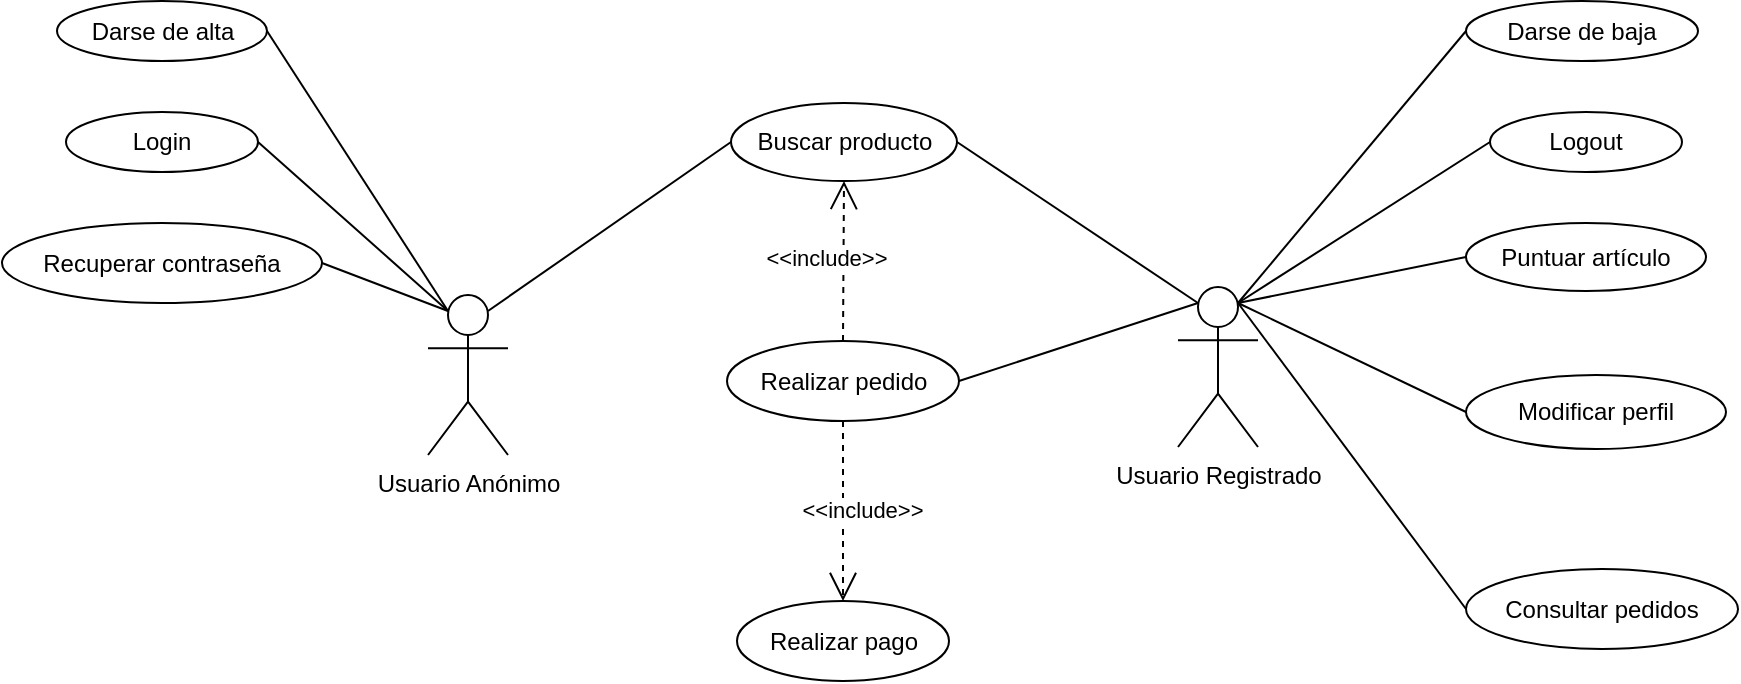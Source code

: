 <mxfile version="12.0.0" type="device" pages="1"><diagram name="Page-1" id="e7e014a7-5840-1c2e-5031-d8a46d1fe8dd"><mxGraphModel dx="1446" dy="736" grid="1" gridSize="10" guides="1" tooltips="1" connect="1" arrows="1" fold="1" page="1" pageScale="1" pageWidth="1169" pageHeight="826" background="#ffffff" math="0" shadow="0"><root><mxCell id="0"/><mxCell id="1" parent="0"/><mxCell id="yu4y-RxOPxvFgfwygN1e-41" value="&lt;div&gt;Usuario Anónimo&lt;/div&gt;" style="shape=umlActor;verticalLabelPosition=bottom;labelBackgroundColor=#ffffff;verticalAlign=top;html=1;outlineConnect=0;" parent="1" vertex="1"><mxGeometry x="331" y="321.5" width="40" height="80" as="geometry"/></mxCell><mxCell id="yu4y-RxOPxvFgfwygN1e-61" value="Darse de alta" style="ellipse;whiteSpace=wrap;html=1;" parent="1" vertex="1"><mxGeometry x="145.5" y="174.5" width="105" height="30" as="geometry"/></mxCell><mxCell id="yu4y-RxOPxvFgfwygN1e-64" value="Buscar producto" style="ellipse;whiteSpace=wrap;html=1;" parent="1" vertex="1"><mxGeometry x="482.5" y="225.5" width="113" height="39" as="geometry"/></mxCell><mxCell id="yu4y-RxOPxvFgfwygN1e-65" value="Darse de baja" style="ellipse;whiteSpace=wrap;html=1;" parent="1" vertex="1"><mxGeometry x="850" y="174.5" width="116" height="30" as="geometry"/></mxCell><mxCell id="yu4y-RxOPxvFgfwygN1e-66" value="Modificar perfil" style="ellipse;whiteSpace=wrap;html=1;" parent="1" vertex="1"><mxGeometry x="850" y="361.5" width="130" height="37" as="geometry"/></mxCell><mxCell id="yu4y-RxOPxvFgfwygN1e-67" value="Logout" style="ellipse;whiteSpace=wrap;html=1;" parent="1" vertex="1"><mxGeometry x="862" y="230" width="96" height="30" as="geometry"/></mxCell><mxCell id="yu4y-RxOPxvFgfwygN1e-68" value="Realizar pedido" style="ellipse;whiteSpace=wrap;html=1;" parent="1" vertex="1"><mxGeometry x="480.5" y="344.5" width="116" height="40" as="geometry"/></mxCell><mxCell id="yu4y-RxOPxvFgfwygN1e-70" value="Consultar pedidos" style="ellipse;whiteSpace=wrap;html=1;" parent="1" vertex="1"><mxGeometry x="850" y="458.5" width="136" height="40" as="geometry"/></mxCell><mxCell id="yu4y-RxOPxvFgfwygN1e-71" value="Puntuar artículo" style="ellipse;whiteSpace=wrap;html=1;" parent="1" vertex="1"><mxGeometry x="850" y="285.5" width="120" height="34" as="geometry"/></mxCell><mxCell id="yu4y-RxOPxvFgfwygN1e-72" value="Recuperar contraseña" style="ellipse;whiteSpace=wrap;html=1;" parent="1" vertex="1"><mxGeometry x="118" y="285.5" width="160" height="40" as="geometry"/></mxCell><mxCell id="yu4y-RxOPxvFgfwygN1e-73" value="" style="endArrow=none;html=1;entryX=0.25;entryY=0.1;entryDx=0;entryDy=0;entryPerimeter=0;exitX=1;exitY=0.5;exitDx=0;exitDy=0;" parent="1" edge="1" target="MEGyWPh1ZHjb9CHBGnQy-5" source="yu4y-RxOPxvFgfwygN1e-64"><mxGeometry width="50" height="50" relative="1" as="geometry"><mxPoint x="630" y="300" as="sourcePoint"/><mxPoint x="660" y="290" as="targetPoint"/></mxGeometry></mxCell><mxCell id="yu4y-RxOPxvFgfwygN1e-74" value="" style="endArrow=none;html=1;entryX=0.25;entryY=0.1;entryDx=0;entryDy=0;entryPerimeter=0;exitX=1;exitY=0.5;exitDx=0;exitDy=0;" parent="1" edge="1" target="yu4y-RxOPxvFgfwygN1e-41" source="yu4y-RxOPxvFgfwygN1e-61"><mxGeometry width="50" height="50" relative="1" as="geometry"><mxPoint x="120" y="150" as="sourcePoint"/><mxPoint x="180" y="110" as="targetPoint"/></mxGeometry></mxCell><mxCell id="yu4y-RxOPxvFgfwygN1e-75" value="" style="endArrow=none;html=1;entryX=0;entryY=0.5;entryDx=0;entryDy=0;exitX=0.75;exitY=0.1;exitDx=0;exitDy=0;exitPerimeter=0;" parent="1" edge="1" target="yu4y-RxOPxvFgfwygN1e-64" source="yu4y-RxOPxvFgfwygN1e-41"><mxGeometry width="50" height="50" relative="1" as="geometry"><mxPoint x="390" y="280" as="sourcePoint"/><mxPoint x="480" y="260" as="targetPoint"/></mxGeometry></mxCell><mxCell id="yu4y-RxOPxvFgfwygN1e-76" value="" style="endArrow=none;html=1;exitX=0.75;exitY=0.1;exitDx=0;exitDy=0;exitPerimeter=0;entryX=0;entryY=0.5;entryDx=0;entryDy=0;" parent="1" edge="1" target="yu4y-RxOPxvFgfwygN1e-70" source="MEGyWPh1ZHjb9CHBGnQy-5"><mxGeometry width="50" height="50" relative="1" as="geometry"><mxPoint x="740" y="438.5" as="sourcePoint"/><mxPoint x="820" y="468.5" as="targetPoint"/></mxGeometry></mxCell><mxCell id="yu4y-RxOPxvFgfwygN1e-77" value="" style="endArrow=none;html=1;exitX=0.75;exitY=0.1;exitDx=0;exitDy=0;exitPerimeter=0;entryX=0;entryY=0.5;entryDx=0;entryDy=0;" parent="1" edge="1" target="yu4y-RxOPxvFgfwygN1e-65" source="MEGyWPh1ZHjb9CHBGnQy-5"><mxGeometry width="50" height="50" relative="1" as="geometry"><mxPoint x="760" y="280" as="sourcePoint"/><mxPoint x="840" y="200" as="targetPoint"/></mxGeometry></mxCell><mxCell id="yu4y-RxOPxvFgfwygN1e-78" value="" style="endArrow=none;html=1;exitX=0.75;exitY=0.1;exitDx=0;exitDy=0;exitPerimeter=0;entryX=0;entryY=0.5;entryDx=0;entryDy=0;" parent="1" edge="1" target="yu4y-RxOPxvFgfwygN1e-71" source="MEGyWPh1ZHjb9CHBGnQy-5"><mxGeometry width="50" height="50" relative="1" as="geometry"><mxPoint x="760" y="360" as="sourcePoint"/><mxPoint x="840" y="320" as="targetPoint"/></mxGeometry></mxCell><mxCell id="LQ5KEABpOveTbv3qwULY-1" value="" style="endArrow=none;html=1;entryX=0.75;entryY=0.1;entryDx=0;entryDy=0;entryPerimeter=0;exitX=0;exitY=0.5;exitDx=0;exitDy=0;" parent="1" edge="1" target="MEGyWPh1ZHjb9CHBGnQy-5" source="yu4y-RxOPxvFgfwygN1e-67"><mxGeometry width="50" height="50" relative="1" as="geometry"><mxPoint x="840" y="252" as="sourcePoint"/><mxPoint x="760" y="320" as="targetPoint"/></mxGeometry></mxCell><mxCell id="LQ5KEABpOveTbv3qwULY-2" value="" style="endArrow=none;html=1;entryX=0.25;entryY=0.1;entryDx=0;entryDy=0;entryPerimeter=0;exitX=1;exitY=0.5;exitDx=0;exitDy=0;" parent="1" edge="1" target="MEGyWPh1ZHjb9CHBGnQy-5" source="yu4y-RxOPxvFgfwygN1e-68"><mxGeometry width="50" height="50" relative="1" as="geometry"><mxPoint x="610" y="450" as="sourcePoint"/><mxPoint x="680" y="430" as="targetPoint"/></mxGeometry></mxCell><mxCell id="MEGyWPh1ZHjb9CHBGnQy-2" value="" style="endArrow=none;html=1;entryX=0.25;entryY=0.1;entryDx=0;entryDy=0;entryPerimeter=0;exitX=1;exitY=0.5;exitDx=0;exitDy=0;" edge="1" parent="1" source="MEGyWPh1ZHjb9CHBGnQy-8" target="yu4y-RxOPxvFgfwygN1e-41"><mxGeometry width="50" height="50" relative="1" as="geometry"><mxPoint x="120" y="580" as="sourcePoint"/><mxPoint x="230" y="670" as="targetPoint"/></mxGeometry></mxCell><mxCell id="MEGyWPh1ZHjb9CHBGnQy-3" value="" style="endArrow=none;html=1;entryX=0.25;entryY=0.1;entryDx=0;entryDy=0;entryPerimeter=0;exitX=1;exitY=0.5;exitDx=0;exitDy=0;" edge="1" parent="1" source="yu4y-RxOPxvFgfwygN1e-72" target="yu4y-RxOPxvFgfwygN1e-41"><mxGeometry width="50" height="50" relative="1" as="geometry"><mxPoint x="80" y="580" as="sourcePoint"/><mxPoint x="150" y="700" as="targetPoint"/></mxGeometry></mxCell><mxCell id="MEGyWPh1ZHjb9CHBGnQy-4" value="" style="endArrow=none;html=1;exitX=0.75;exitY=0.1;exitDx=0;exitDy=0;exitPerimeter=0;entryX=0;entryY=0.5;entryDx=0;entryDy=0;" edge="1" parent="1" source="MEGyWPh1ZHjb9CHBGnQy-5" target="yu4y-RxOPxvFgfwygN1e-66"><mxGeometry width="50" height="50" relative="1" as="geometry"><mxPoint x="763" y="379.5" as="sourcePoint"/><mxPoint x="820" y="370" as="targetPoint"/></mxGeometry></mxCell><mxCell id="MEGyWPh1ZHjb9CHBGnQy-5" value="&lt;div&gt;Usuario Registrado&lt;/div&gt;" style="shape=umlActor;verticalLabelPosition=bottom;labelBackgroundColor=#ffffff;verticalAlign=top;html=1;outlineConnect=0;" vertex="1" parent="1"><mxGeometry x="706" y="317.5" width="40" height="80" as="geometry"/></mxCell><mxCell id="MEGyWPh1ZHjb9CHBGnQy-7" value="Realizar pago" style="ellipse;whiteSpace=wrap;html=1;" vertex="1" parent="1"><mxGeometry x="485.5" y="474.5" width="106" height="40" as="geometry"/></mxCell><mxCell id="MEGyWPh1ZHjb9CHBGnQy-8" value="Login" style="ellipse;whiteSpace=wrap;html=1;" vertex="1" parent="1"><mxGeometry x="150" y="230" width="96" height="30" as="geometry"/></mxCell><mxCell id="MEGyWPh1ZHjb9CHBGnQy-11" value="&amp;lt;&amp;lt;include&amp;gt;&amp;gt;" style="endArrow=open;endSize=12;dashed=1;html=1;exitX=0.5;exitY=0;exitDx=0;exitDy=0;entryX=0.5;entryY=1;entryDx=0;entryDy=0;" edge="1" parent="1" source="yu4y-RxOPxvFgfwygN1e-68" target="yu4y-RxOPxvFgfwygN1e-64"><mxGeometry y="9" width="160" relative="1" as="geometry"><mxPoint x="666.5" y="434" as="sourcePoint"/><mxPoint x="826.5" y="434" as="targetPoint"/><mxPoint y="-1" as="offset"/></mxGeometry></mxCell><mxCell id="MEGyWPh1ZHjb9CHBGnQy-12" value="&amp;lt;&amp;lt;include&amp;gt;&amp;gt;" style="endArrow=open;endSize=12;dashed=1;html=1;exitX=0.5;exitY=1;exitDx=0;exitDy=0;entryX=0.5;entryY=0;entryDx=0;entryDy=0;" edge="1" parent="1" source="yu4y-RxOPxvFgfwygN1e-68" target="MEGyWPh1ZHjb9CHBGnQy-7"><mxGeometry y="9" width="160" relative="1" as="geometry"><mxPoint x="548.5" y="354.5" as="sourcePoint"/><mxPoint x="481" y="264.5" as="targetPoint"/><mxPoint y="-1" as="offset"/></mxGeometry></mxCell></root></mxGraphModel></diagram></mxfile>